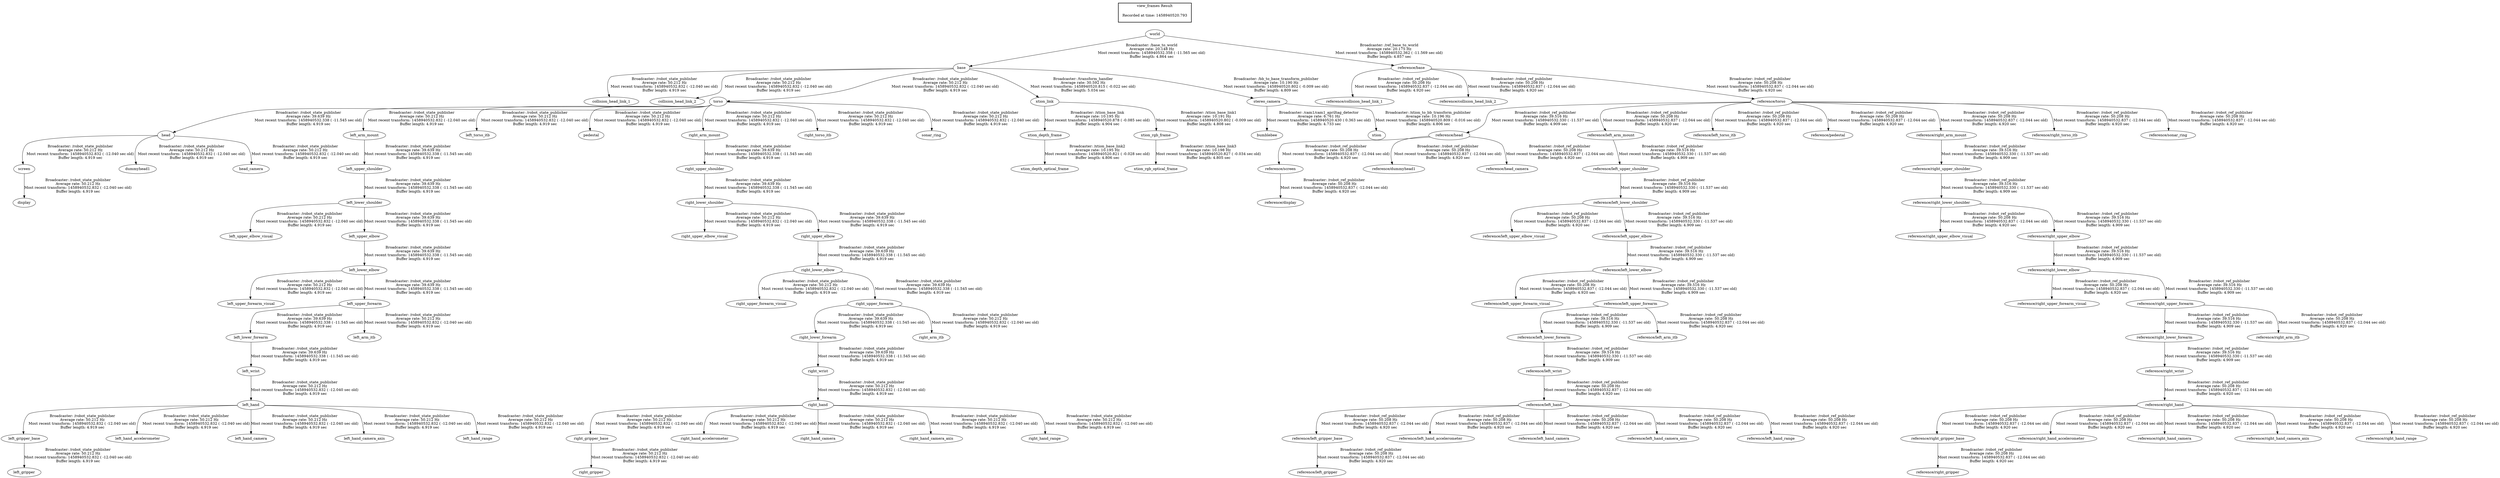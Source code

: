 digraph G {
"base" -> "collision_head_link_1"[label="Broadcaster: /robot_state_publisher\nAverage rate: 50.212 Hz\nMost recent transform: 1458940532.832 ( -12.040 sec old)\nBuffer length: 4.919 sec\n"];
"world" -> "base"[label="Broadcaster: /base_to_world\nAverage rate: 20.148 Hz\nMost recent transform: 1458940532.358 ( -11.565 sec old)\nBuffer length: 4.864 sec\n"];
"base" -> "collision_head_link_2"[label="Broadcaster: /robot_state_publisher\nAverage rate: 50.212 Hz\nMost recent transform: 1458940532.832 ( -12.040 sec old)\nBuffer length: 4.919 sec\n"];
"screen" -> "display"[label="Broadcaster: /robot_state_publisher\nAverage rate: 50.212 Hz\nMost recent transform: 1458940532.832 ( -12.040 sec old)\nBuffer length: 4.919 sec\n"];
"head" -> "screen"[label="Broadcaster: /robot_state_publisher\nAverage rate: 50.212 Hz\nMost recent transform: 1458940532.832 ( -12.040 sec old)\nBuffer length: 4.919 sec\n"];
"head" -> "dummyhead1"[label="Broadcaster: /robot_state_publisher\nAverage rate: 50.212 Hz\nMost recent transform: 1458940532.832 ( -12.040 sec old)\nBuffer length: 4.919 sec\n"];
"torso" -> "head"[label="Broadcaster: /robot_state_publisher\nAverage rate: 39.639 Hz\nMost recent transform: 1458940532.338 ( -11.545 sec old)\nBuffer length: 4.919 sec\n"];
"head" -> "head_camera"[label="Broadcaster: /robot_state_publisher\nAverage rate: 50.212 Hz\nMost recent transform: 1458940532.832 ( -12.040 sec old)\nBuffer length: 4.919 sec\n"];
"left_lower_shoulder" -> "left_upper_elbow_visual"[label="Broadcaster: /robot_state_publisher\nAverage rate: 50.212 Hz\nMost recent transform: 1458940532.832 ( -12.040 sec old)\nBuffer length: 4.919 sec\n"];
"left_upper_shoulder" -> "left_lower_shoulder"[label="Broadcaster: /robot_state_publisher\nAverage rate: 39.639 Hz\nMost recent transform: 1458940532.338 ( -11.545 sec old)\nBuffer length: 4.919 sec\n"];
"left_gripper_base" -> "left_gripper"[label="Broadcaster: /robot_state_publisher\nAverage rate: 50.212 Hz\nMost recent transform: 1458940532.832 ( -12.040 sec old)\nBuffer length: 4.919 sec\n"];
"left_hand" -> "left_gripper_base"[label="Broadcaster: /robot_state_publisher\nAverage rate: 50.212 Hz\nMost recent transform: 1458940532.832 ( -12.040 sec old)\nBuffer length: 4.919 sec\n"];
"left_wrist" -> "left_hand"[label="Broadcaster: /robot_state_publisher\nAverage rate: 50.212 Hz\nMost recent transform: 1458940532.832 ( -12.040 sec old)\nBuffer length: 4.919 sec\n"];
"left_lower_forearm" -> "left_wrist"[label="Broadcaster: /robot_state_publisher\nAverage rate: 39.639 Hz\nMost recent transform: 1458940532.338 ( -11.545 sec old)\nBuffer length: 4.919 sec\n"];
"left_hand" -> "left_hand_accelerometer"[label="Broadcaster: /robot_state_publisher\nAverage rate: 50.212 Hz\nMost recent transform: 1458940532.832 ( -12.040 sec old)\nBuffer length: 4.919 sec\n"];
"left_hand" -> "left_hand_camera"[label="Broadcaster: /robot_state_publisher\nAverage rate: 50.212 Hz\nMost recent transform: 1458940532.832 ( -12.040 sec old)\nBuffer length: 4.919 sec\n"];
"left_hand" -> "left_hand_camera_axis"[label="Broadcaster: /robot_state_publisher\nAverage rate: 50.212 Hz\nMost recent transform: 1458940532.832 ( -12.040 sec old)\nBuffer length: 4.919 sec\n"];
"left_hand" -> "left_hand_range"[label="Broadcaster: /robot_state_publisher\nAverage rate: 50.212 Hz\nMost recent transform: 1458940532.832 ( -12.040 sec old)\nBuffer length: 4.919 sec\n"];
"torso" -> "left_arm_mount"[label="Broadcaster: /robot_state_publisher\nAverage rate: 50.212 Hz\nMost recent transform: 1458940532.832 ( -12.040 sec old)\nBuffer length: 4.919 sec\n"];
"base" -> "torso"[label="Broadcaster: /robot_state_publisher\nAverage rate: 50.212 Hz\nMost recent transform: 1458940532.832 ( -12.040 sec old)\nBuffer length: 4.919 sec\n"];
"torso" -> "left_torso_itb"[label="Broadcaster: /robot_state_publisher\nAverage rate: 50.212 Hz\nMost recent transform: 1458940532.832 ( -12.040 sec old)\nBuffer length: 4.919 sec\n"];
"left_lower_elbow" -> "left_upper_forearm_visual"[label="Broadcaster: /robot_state_publisher\nAverage rate: 50.212 Hz\nMost recent transform: 1458940532.832 ( -12.040 sec old)\nBuffer length: 4.919 sec\n"];
"left_upper_elbow" -> "left_lower_elbow"[label="Broadcaster: /robot_state_publisher\nAverage rate: 39.639 Hz\nMost recent transform: 1458940532.338 ( -11.545 sec old)\nBuffer length: 4.919 sec\n"];
"left_upper_forearm" -> "left_arm_itb"[label="Broadcaster: /robot_state_publisher\nAverage rate: 50.212 Hz\nMost recent transform: 1458940532.832 ( -12.040 sec old)\nBuffer length: 4.919 sec\n"];
"left_lower_elbow" -> "left_upper_forearm"[label="Broadcaster: /robot_state_publisher\nAverage rate: 39.639 Hz\nMost recent transform: 1458940532.338 ( -11.545 sec old)\nBuffer length: 4.919 sec\n"];
"torso" -> "pedestal"[label="Broadcaster: /robot_state_publisher\nAverage rate: 50.212 Hz\nMost recent transform: 1458940532.832 ( -12.040 sec old)\nBuffer length: 4.919 sec\n"];
"right_lower_shoulder" -> "right_upper_elbow_visual"[label="Broadcaster: /robot_state_publisher\nAverage rate: 50.212 Hz\nMost recent transform: 1458940532.832 ( -12.040 sec old)\nBuffer length: 4.919 sec\n"];
"right_upper_shoulder" -> "right_lower_shoulder"[label="Broadcaster: /robot_state_publisher\nAverage rate: 39.639 Hz\nMost recent transform: 1458940532.338 ( -11.545 sec old)\nBuffer length: 4.919 sec\n"];
"right_gripper_base" -> "right_gripper"[label="Broadcaster: /robot_state_publisher\nAverage rate: 50.212 Hz\nMost recent transform: 1458940532.832 ( -12.040 sec old)\nBuffer length: 4.919 sec\n"];
"right_hand" -> "right_gripper_base"[label="Broadcaster: /robot_state_publisher\nAverage rate: 50.212 Hz\nMost recent transform: 1458940532.832 ( -12.040 sec old)\nBuffer length: 4.919 sec\n"];
"right_wrist" -> "right_hand"[label="Broadcaster: /robot_state_publisher\nAverage rate: 50.212 Hz\nMost recent transform: 1458940532.832 ( -12.040 sec old)\nBuffer length: 4.919 sec\n"];
"right_lower_forearm" -> "right_wrist"[label="Broadcaster: /robot_state_publisher\nAverage rate: 39.639 Hz\nMost recent transform: 1458940532.338 ( -11.545 sec old)\nBuffer length: 4.919 sec\n"];
"right_hand" -> "right_hand_accelerometer"[label="Broadcaster: /robot_state_publisher\nAverage rate: 50.212 Hz\nMost recent transform: 1458940532.832 ( -12.040 sec old)\nBuffer length: 4.919 sec\n"];
"right_hand" -> "right_hand_camera"[label="Broadcaster: /robot_state_publisher\nAverage rate: 50.212 Hz\nMost recent transform: 1458940532.832 ( -12.040 sec old)\nBuffer length: 4.919 sec\n"];
"right_hand" -> "right_hand_camera_axis"[label="Broadcaster: /robot_state_publisher\nAverage rate: 50.212 Hz\nMost recent transform: 1458940532.832 ( -12.040 sec old)\nBuffer length: 4.919 sec\n"];
"right_hand" -> "right_hand_range"[label="Broadcaster: /robot_state_publisher\nAverage rate: 50.212 Hz\nMost recent transform: 1458940532.832 ( -12.040 sec old)\nBuffer length: 4.919 sec\n"];
"torso" -> "right_arm_mount"[label="Broadcaster: /robot_state_publisher\nAverage rate: 50.212 Hz\nMost recent transform: 1458940532.832 ( -12.040 sec old)\nBuffer length: 4.919 sec\n"];
"torso" -> "right_torso_itb"[label="Broadcaster: /robot_state_publisher\nAverage rate: 50.212 Hz\nMost recent transform: 1458940532.832 ( -12.040 sec old)\nBuffer length: 4.919 sec\n"];
"right_lower_elbow" -> "right_upper_forearm_visual"[label="Broadcaster: /robot_state_publisher\nAverage rate: 50.212 Hz\nMost recent transform: 1458940532.832 ( -12.040 sec old)\nBuffer length: 4.919 sec\n"];
"right_upper_elbow" -> "right_lower_elbow"[label="Broadcaster: /robot_state_publisher\nAverage rate: 39.639 Hz\nMost recent transform: 1458940532.338 ( -11.545 sec old)\nBuffer length: 4.919 sec\n"];
"right_upper_forearm" -> "right_arm_itb"[label="Broadcaster: /robot_state_publisher\nAverage rate: 50.212 Hz\nMost recent transform: 1458940532.832 ( -12.040 sec old)\nBuffer length: 4.919 sec\n"];
"right_lower_elbow" -> "right_upper_forearm"[label="Broadcaster: /robot_state_publisher\nAverage rate: 39.639 Hz\nMost recent transform: 1458940532.338 ( -11.545 sec old)\nBuffer length: 4.919 sec\n"];
"torso" -> "sonar_ring"[label="Broadcaster: /robot_state_publisher\nAverage rate: 50.212 Hz\nMost recent transform: 1458940532.832 ( -12.040 sec old)\nBuffer length: 4.919 sec\n"];
"reference/base" -> "reference/collision_head_link_1"[label="Broadcaster: /robot_ref_publisher\nAverage rate: 50.208 Hz\nMost recent transform: 1458940532.837 ( -12.044 sec old)\nBuffer length: 4.920 sec\n"];
"world" -> "reference/base"[label="Broadcaster: /ref_base_to_world\nAverage rate: 20.175 Hz\nMost recent transform: 1458940532.362 ( -11.569 sec old)\nBuffer length: 4.857 sec\n"];
"reference/base" -> "reference/collision_head_link_2"[label="Broadcaster: /robot_ref_publisher\nAverage rate: 50.208 Hz\nMost recent transform: 1458940532.837 ( -12.044 sec old)\nBuffer length: 4.920 sec\n"];
"reference/screen" -> "reference/display"[label="Broadcaster: /robot_ref_publisher\nAverage rate: 50.208 Hz\nMost recent transform: 1458940532.837 ( -12.044 sec old)\nBuffer length: 4.920 sec\n"];
"reference/head" -> "reference/screen"[label="Broadcaster: /robot_ref_publisher\nAverage rate: 50.208 Hz\nMost recent transform: 1458940532.837 ( -12.044 sec old)\nBuffer length: 4.920 sec\n"];
"reference/head" -> "reference/dummyhead1"[label="Broadcaster: /robot_ref_publisher\nAverage rate: 50.208 Hz\nMost recent transform: 1458940532.837 ( -12.044 sec old)\nBuffer length: 4.920 sec\n"];
"reference/torso" -> "reference/head"[label="Broadcaster: /robot_ref_publisher\nAverage rate: 39.516 Hz\nMost recent transform: 1458940532.330 ( -11.537 sec old)\nBuffer length: 4.909 sec\n"];
"reference/head" -> "reference/head_camera"[label="Broadcaster: /robot_ref_publisher\nAverage rate: 50.208 Hz\nMost recent transform: 1458940532.837 ( -12.044 sec old)\nBuffer length: 4.920 sec\n"];
"reference/left_lower_shoulder" -> "reference/left_upper_elbow_visual"[label="Broadcaster: /robot_ref_publisher\nAverage rate: 50.208 Hz\nMost recent transform: 1458940532.837 ( -12.044 sec old)\nBuffer length: 4.920 sec\n"];
"reference/left_upper_shoulder" -> "reference/left_lower_shoulder"[label="Broadcaster: /robot_ref_publisher\nAverage rate: 39.516 Hz\nMost recent transform: 1458940532.330 ( -11.537 sec old)\nBuffer length: 4.909 sec\n"];
"reference/left_gripper_base" -> "reference/left_gripper"[label="Broadcaster: /robot_ref_publisher\nAverage rate: 50.208 Hz\nMost recent transform: 1458940532.837 ( -12.044 sec old)\nBuffer length: 4.920 sec\n"];
"reference/left_hand" -> "reference/left_gripper_base"[label="Broadcaster: /robot_ref_publisher\nAverage rate: 50.208 Hz\nMost recent transform: 1458940532.837 ( -12.044 sec old)\nBuffer length: 4.920 sec\n"];
"reference/left_wrist" -> "reference/left_hand"[label="Broadcaster: /robot_ref_publisher\nAverage rate: 50.208 Hz\nMost recent transform: 1458940532.837 ( -12.044 sec old)\nBuffer length: 4.920 sec\n"];
"reference/left_lower_forearm" -> "reference/left_wrist"[label="Broadcaster: /robot_ref_publisher\nAverage rate: 39.516 Hz\nMost recent transform: 1458940532.330 ( -11.537 sec old)\nBuffer length: 4.909 sec\n"];
"reference/left_hand" -> "reference/left_hand_accelerometer"[label="Broadcaster: /robot_ref_publisher\nAverage rate: 50.208 Hz\nMost recent transform: 1458940532.837 ( -12.044 sec old)\nBuffer length: 4.920 sec\n"];
"reference/left_hand" -> "reference/left_hand_camera"[label="Broadcaster: /robot_ref_publisher\nAverage rate: 50.208 Hz\nMost recent transform: 1458940532.837 ( -12.044 sec old)\nBuffer length: 4.920 sec\n"];
"reference/left_hand" -> "reference/left_hand_camera_axis"[label="Broadcaster: /robot_ref_publisher\nAverage rate: 50.208 Hz\nMost recent transform: 1458940532.837 ( -12.044 sec old)\nBuffer length: 4.920 sec\n"];
"reference/left_hand" -> "reference/left_hand_range"[label="Broadcaster: /robot_ref_publisher\nAverage rate: 50.208 Hz\nMost recent transform: 1458940532.837 ( -12.044 sec old)\nBuffer length: 4.920 sec\n"];
"reference/torso" -> "reference/left_arm_mount"[label="Broadcaster: /robot_ref_publisher\nAverage rate: 50.208 Hz\nMost recent transform: 1458940532.837 ( -12.044 sec old)\nBuffer length: 4.920 sec\n"];
"reference/base" -> "reference/torso"[label="Broadcaster: /robot_ref_publisher\nAverage rate: 50.208 Hz\nMost recent transform: 1458940532.837 ( -12.044 sec old)\nBuffer length: 4.920 sec\n"];
"reference/torso" -> "reference/left_torso_itb"[label="Broadcaster: /robot_ref_publisher\nAverage rate: 50.208 Hz\nMost recent transform: 1458940532.837 ( -12.044 sec old)\nBuffer length: 4.920 sec\n"];
"reference/left_lower_elbow" -> "reference/left_upper_forearm_visual"[label="Broadcaster: /robot_ref_publisher\nAverage rate: 50.208 Hz\nMost recent transform: 1458940532.837 ( -12.044 sec old)\nBuffer length: 4.920 sec\n"];
"reference/left_upper_elbow" -> "reference/left_lower_elbow"[label="Broadcaster: /robot_ref_publisher\nAverage rate: 39.516 Hz\nMost recent transform: 1458940532.330 ( -11.537 sec old)\nBuffer length: 4.909 sec\n"];
"reference/left_upper_forearm" -> "reference/left_arm_itb"[label="Broadcaster: /robot_ref_publisher\nAverage rate: 50.208 Hz\nMost recent transform: 1458940532.837 ( -12.044 sec old)\nBuffer length: 4.920 sec\n"];
"reference/left_lower_elbow" -> "reference/left_upper_forearm"[label="Broadcaster: /robot_ref_publisher\nAverage rate: 39.516 Hz\nMost recent transform: 1458940532.330 ( -11.537 sec old)\nBuffer length: 4.909 sec\n"];
"reference/torso" -> "reference/pedestal"[label="Broadcaster: /robot_ref_publisher\nAverage rate: 50.208 Hz\nMost recent transform: 1458940532.837 ( -12.044 sec old)\nBuffer length: 4.920 sec\n"];
"reference/right_lower_shoulder" -> "reference/right_upper_elbow_visual"[label="Broadcaster: /robot_ref_publisher\nAverage rate: 50.208 Hz\nMost recent transform: 1458940532.837 ( -12.044 sec old)\nBuffer length: 4.920 sec\n"];
"reference/right_upper_shoulder" -> "reference/right_lower_shoulder"[label="Broadcaster: /robot_ref_publisher\nAverage rate: 39.516 Hz\nMost recent transform: 1458940532.330 ( -11.537 sec old)\nBuffer length: 4.909 sec\n"];
"reference/right_gripper_base" -> "reference/right_gripper"[label="Broadcaster: /robot_ref_publisher\nAverage rate: 50.208 Hz\nMost recent transform: 1458940532.837 ( -12.044 sec old)\nBuffer length: 4.920 sec\n"];
"reference/right_hand" -> "reference/right_gripper_base"[label="Broadcaster: /robot_ref_publisher\nAverage rate: 50.208 Hz\nMost recent transform: 1458940532.837 ( -12.044 sec old)\nBuffer length: 4.920 sec\n"];
"reference/right_wrist" -> "reference/right_hand"[label="Broadcaster: /robot_ref_publisher\nAverage rate: 50.208 Hz\nMost recent transform: 1458940532.837 ( -12.044 sec old)\nBuffer length: 4.920 sec\n"];
"reference/right_lower_forearm" -> "reference/right_wrist"[label="Broadcaster: /robot_ref_publisher\nAverage rate: 39.516 Hz\nMost recent transform: 1458940532.330 ( -11.537 sec old)\nBuffer length: 4.909 sec\n"];
"reference/right_hand" -> "reference/right_hand_accelerometer"[label="Broadcaster: /robot_ref_publisher\nAverage rate: 50.208 Hz\nMost recent transform: 1458940532.837 ( -12.044 sec old)\nBuffer length: 4.920 sec\n"];
"reference/right_hand" -> "reference/right_hand_camera"[label="Broadcaster: /robot_ref_publisher\nAverage rate: 50.208 Hz\nMost recent transform: 1458940532.837 ( -12.044 sec old)\nBuffer length: 4.920 sec\n"];
"reference/right_hand" -> "reference/right_hand_camera_axis"[label="Broadcaster: /robot_ref_publisher\nAverage rate: 50.208 Hz\nMost recent transform: 1458940532.837 ( -12.044 sec old)\nBuffer length: 4.920 sec\n"];
"reference/right_hand" -> "reference/right_hand_range"[label="Broadcaster: /robot_ref_publisher\nAverage rate: 50.208 Hz\nMost recent transform: 1458940532.837 ( -12.044 sec old)\nBuffer length: 4.920 sec\n"];
"reference/torso" -> "reference/right_arm_mount"[label="Broadcaster: /robot_ref_publisher\nAverage rate: 50.208 Hz\nMost recent transform: 1458940532.837 ( -12.044 sec old)\nBuffer length: 4.920 sec\n"];
"reference/torso" -> "reference/right_torso_itb"[label="Broadcaster: /robot_ref_publisher\nAverage rate: 50.208 Hz\nMost recent transform: 1458940532.837 ( -12.044 sec old)\nBuffer length: 4.920 sec\n"];
"reference/right_lower_elbow" -> "reference/right_upper_forearm_visual"[label="Broadcaster: /robot_ref_publisher\nAverage rate: 50.208 Hz\nMost recent transform: 1458940532.837 ( -12.044 sec old)\nBuffer length: 4.920 sec\n"];
"reference/right_upper_elbow" -> "reference/right_lower_elbow"[label="Broadcaster: /robot_ref_publisher\nAverage rate: 39.516 Hz\nMost recent transform: 1458940532.330 ( -11.537 sec old)\nBuffer length: 4.909 sec\n"];
"reference/right_upper_forearm" -> "reference/right_arm_itb"[label="Broadcaster: /robot_ref_publisher\nAverage rate: 50.208 Hz\nMost recent transform: 1458940532.837 ( -12.044 sec old)\nBuffer length: 4.920 sec\n"];
"reference/right_lower_elbow" -> "reference/right_upper_forearm"[label="Broadcaster: /robot_ref_publisher\nAverage rate: 39.516 Hz\nMost recent transform: 1458940532.330 ( -11.537 sec old)\nBuffer length: 4.909 sec\n"];
"reference/torso" -> "reference/sonar_ring"[label="Broadcaster: /robot_ref_publisher\nAverage rate: 50.208 Hz\nMost recent transform: 1458940532.837 ( -12.044 sec old)\nBuffer length: 4.920 sec\n"];
"left_lower_shoulder" -> "left_upper_elbow"[label="Broadcaster: /robot_state_publisher\nAverage rate: 39.639 Hz\nMost recent transform: 1458940532.338 ( -11.545 sec old)\nBuffer length: 4.919 sec\n"];
"left_arm_mount" -> "left_upper_shoulder"[label="Broadcaster: /robot_state_publisher\nAverage rate: 39.639 Hz\nMost recent transform: 1458940532.338 ( -11.545 sec old)\nBuffer length: 4.919 sec\n"];
"left_upper_forearm" -> "left_lower_forearm"[label="Broadcaster: /robot_state_publisher\nAverage rate: 39.639 Hz\nMost recent transform: 1458940532.338 ( -11.545 sec old)\nBuffer length: 4.919 sec\n"];
"right_lower_shoulder" -> "right_upper_elbow"[label="Broadcaster: /robot_state_publisher\nAverage rate: 39.639 Hz\nMost recent transform: 1458940532.338 ( -11.545 sec old)\nBuffer length: 4.919 sec\n"];
"right_arm_mount" -> "right_upper_shoulder"[label="Broadcaster: /robot_state_publisher\nAverage rate: 39.639 Hz\nMost recent transform: 1458940532.338 ( -11.545 sec old)\nBuffer length: 4.919 sec\n"];
"right_upper_forearm" -> "right_lower_forearm"[label="Broadcaster: /robot_state_publisher\nAverage rate: 39.639 Hz\nMost recent transform: 1458940532.338 ( -11.545 sec old)\nBuffer length: 4.919 sec\n"];
"reference/left_lower_shoulder" -> "reference/left_upper_elbow"[label="Broadcaster: /robot_ref_publisher\nAverage rate: 39.516 Hz\nMost recent transform: 1458940532.330 ( -11.537 sec old)\nBuffer length: 4.909 sec\n"];
"reference/left_arm_mount" -> "reference/left_upper_shoulder"[label="Broadcaster: /robot_ref_publisher\nAverage rate: 39.516 Hz\nMost recent transform: 1458940532.330 ( -11.537 sec old)\nBuffer length: 4.909 sec\n"];
"reference/left_upper_forearm" -> "reference/left_lower_forearm"[label="Broadcaster: /robot_ref_publisher\nAverage rate: 39.516 Hz\nMost recent transform: 1458940532.330 ( -11.537 sec old)\nBuffer length: 4.909 sec\n"];
"reference/right_lower_shoulder" -> "reference/right_upper_elbow"[label="Broadcaster: /robot_ref_publisher\nAverage rate: 39.516 Hz\nMost recent transform: 1458940532.330 ( -11.537 sec old)\nBuffer length: 4.909 sec\n"];
"reference/right_arm_mount" -> "reference/right_upper_shoulder"[label="Broadcaster: /robot_ref_publisher\nAverage rate: 39.516 Hz\nMost recent transform: 1458940532.330 ( -11.537 sec old)\nBuffer length: 4.909 sec\n"];
"reference/right_upper_forearm" -> "reference/right_lower_forearm"[label="Broadcaster: /robot_ref_publisher\nAverage rate: 39.516 Hz\nMost recent transform: 1458940532.330 ( -11.537 sec old)\nBuffer length: 4.909 sec\n"];
"xtion_link" -> "xtion_depth_frame"[label="Broadcaster: /xtion_base_link\nAverage rate: 10.195 Hz\nMost recent transform: 1458940520.878 ( -0.085 sec old)\nBuffer length: 4.904 sec\n"];
"base" -> "xtion_link"[label="Broadcaster: /transform_handler\nAverage rate: 30.592 Hz\nMost recent transform: 1458940520.815 ( -0.022 sec old)\nBuffer length: 5.034 sec\n"];
"xtion_rgb_frame" -> "xtion_rgb_optical_frame"[label="Broadcaster: /xtion_base_link3\nAverage rate: 10.198 Hz\nMost recent transform: 1458940520.827 ( -0.034 sec old)\nBuffer length: 4.805 sec\n"];
"stereo_camera" -> "bumblebee"[label="Broadcaster: /cam1/cam1_apriltag_detector\nAverage rate: 6.761 Hz\nMost recent transform: 1458940520.430 ( 0.363 sec old)\nBuffer length: 4.733 sec\n"];
"xtion_link" -> "xtion_rgb_frame"[label="Broadcaster: /xtion_base_link1\nAverage rate: 10.191 Hz\nMost recent transform: 1458940520.802 ( -0.009 sec old)\nBuffer length: 4.808 sec\n"];
"base" -> "stereo_camera"[label="Broadcaster: /bb_to_base_transform_publisher\nAverage rate: 10.190 Hz\nMost recent transform: 1458940520.802 ( -0.009 sec old)\nBuffer length: 4.809 sec\n"];
"stereo_camera" -> "xtion"[label="Broadcaster: /xtion_to_bb_transform_publisher\nAverage rate: 10.196 Hz\nMost recent transform: 1458940520.809 ( -0.016 sec old)\nBuffer length: 4.806 sec\n"];
"xtion_depth_frame" -> "xtion_depth_optical_frame"[label="Broadcaster: /xtion_base_link2\nAverage rate: 10.195 Hz\nMost recent transform: 1458940520.821 ( -0.028 sec old)\nBuffer length: 4.806 sec\n"];
edge [style=invis];
 subgraph cluster_legend { style=bold; color=black; label ="view_frames Result";
"Recorded at time: 1458940520.793"[ shape=plaintext ] ;
 }->"world";
}